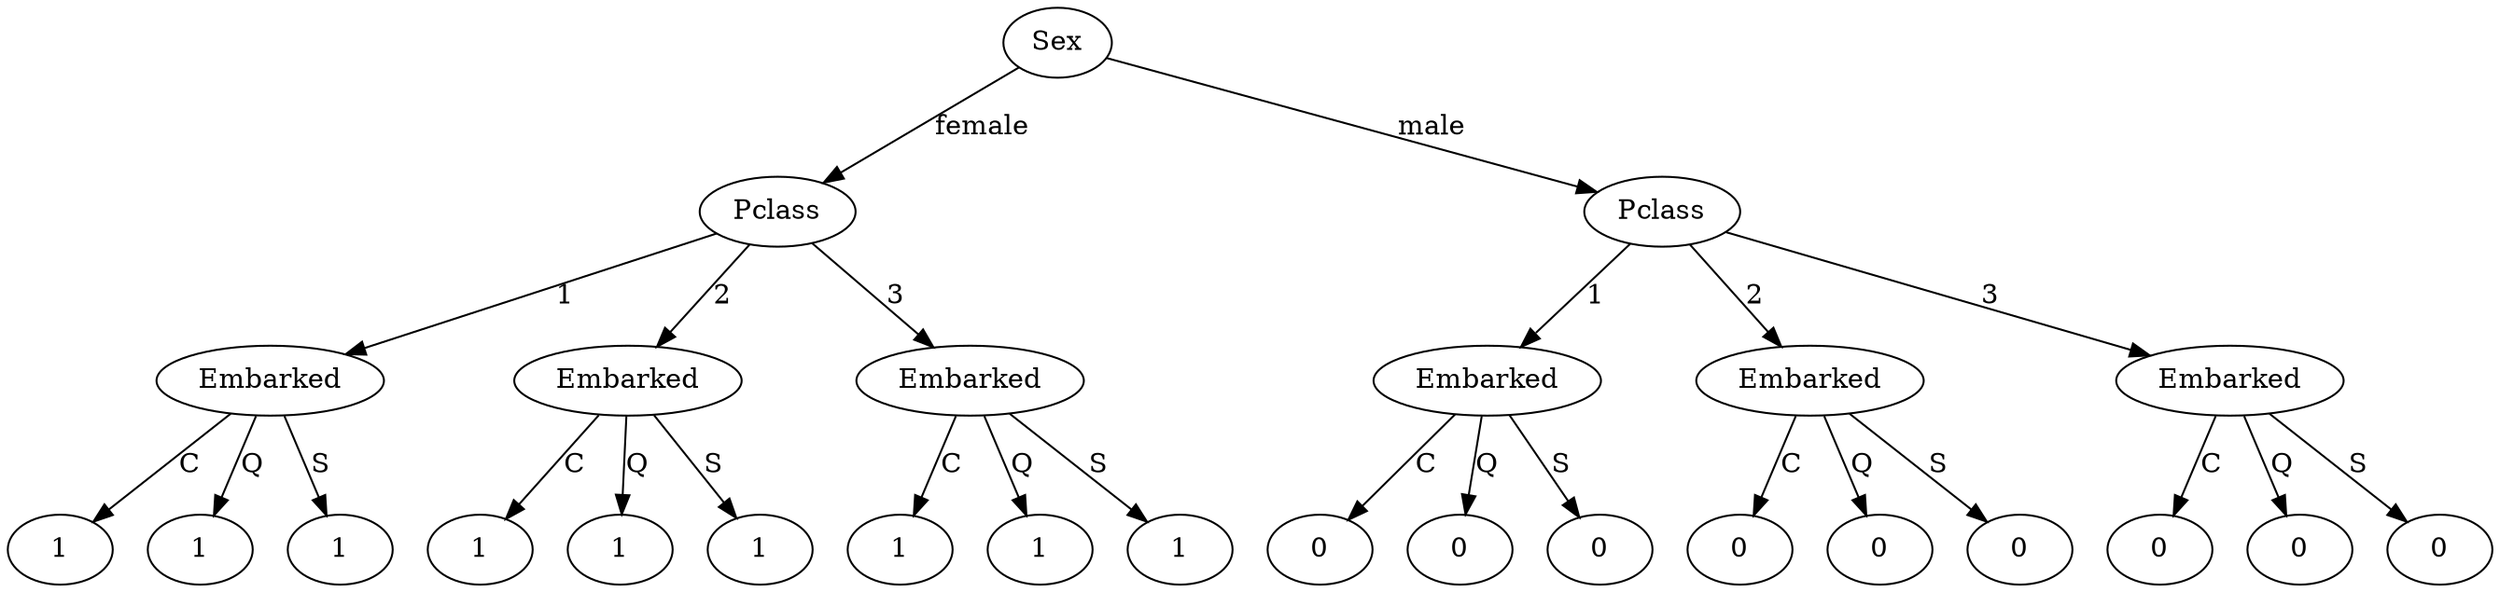 // Decision Tree
digraph {
	149 [label=Sex]
	148 [label=Pclass]
	149 -> 148 [label=female]
	147 [label=Embarked]
	148 -> 147 [label=1]
	146 [label=1]
	147 -> 146 [label=C]
	145 [label=1]
	147 -> 145 [label=Q]
	144 [label=1]
	147 -> 144 [label=S]
	143 [label=Embarked]
	148 -> 143 [label=2]
	142 [label=1]
	143 -> 142 [label=C]
	141 [label=1]
	143 -> 141 [label=Q]
	140 [label=1]
	143 -> 140 [label=S]
	139 [label=Embarked]
	148 -> 139 [label=3]
	138 [label=1]
	139 -> 138 [label=C]
	137 [label=1]
	139 -> 137 [label=Q]
	136 [label=1]
	139 -> 136 [label=S]
	135 [label=Pclass]
	149 -> 135 [label=male]
	134 [label=Embarked]
	135 -> 134 [label=1]
	133 [label=0]
	134 -> 133 [label=C]
	132 [label=0]
	134 -> 132 [label=Q]
	131 [label=0]
	134 -> 131 [label=S]
	130 [label=Embarked]
	135 -> 130 [label=2]
	129 [label=0]
	130 -> 129 [label=C]
	128 [label=0]
	130 -> 128 [label=Q]
	127 [label=0]
	130 -> 127 [label=S]
	126 [label=Embarked]
	135 -> 126 [label=3]
	125 [label=0]
	126 -> 125 [label=C]
	124 [label=0]
	126 -> 124 [label=Q]
	123 [label=0]
	126 -> 123 [label=S]
}
